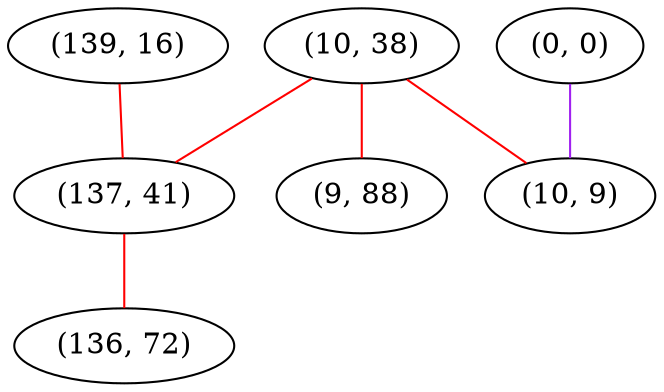 graph "" {
"(139, 16)";
"(0, 0)";
"(10, 38)";
"(137, 41)";
"(136, 72)";
"(9, 88)";
"(10, 9)";
"(139, 16)" -- "(137, 41)"  [color=red, key=0, weight=1];
"(0, 0)" -- "(10, 9)"  [color=purple, key=0, weight=4];
"(10, 38)" -- "(9, 88)"  [color=red, key=0, weight=1];
"(10, 38)" -- "(137, 41)"  [color=red, key=0, weight=1];
"(10, 38)" -- "(10, 9)"  [color=red, key=0, weight=1];
"(137, 41)" -- "(136, 72)"  [color=red, key=0, weight=1];
}
